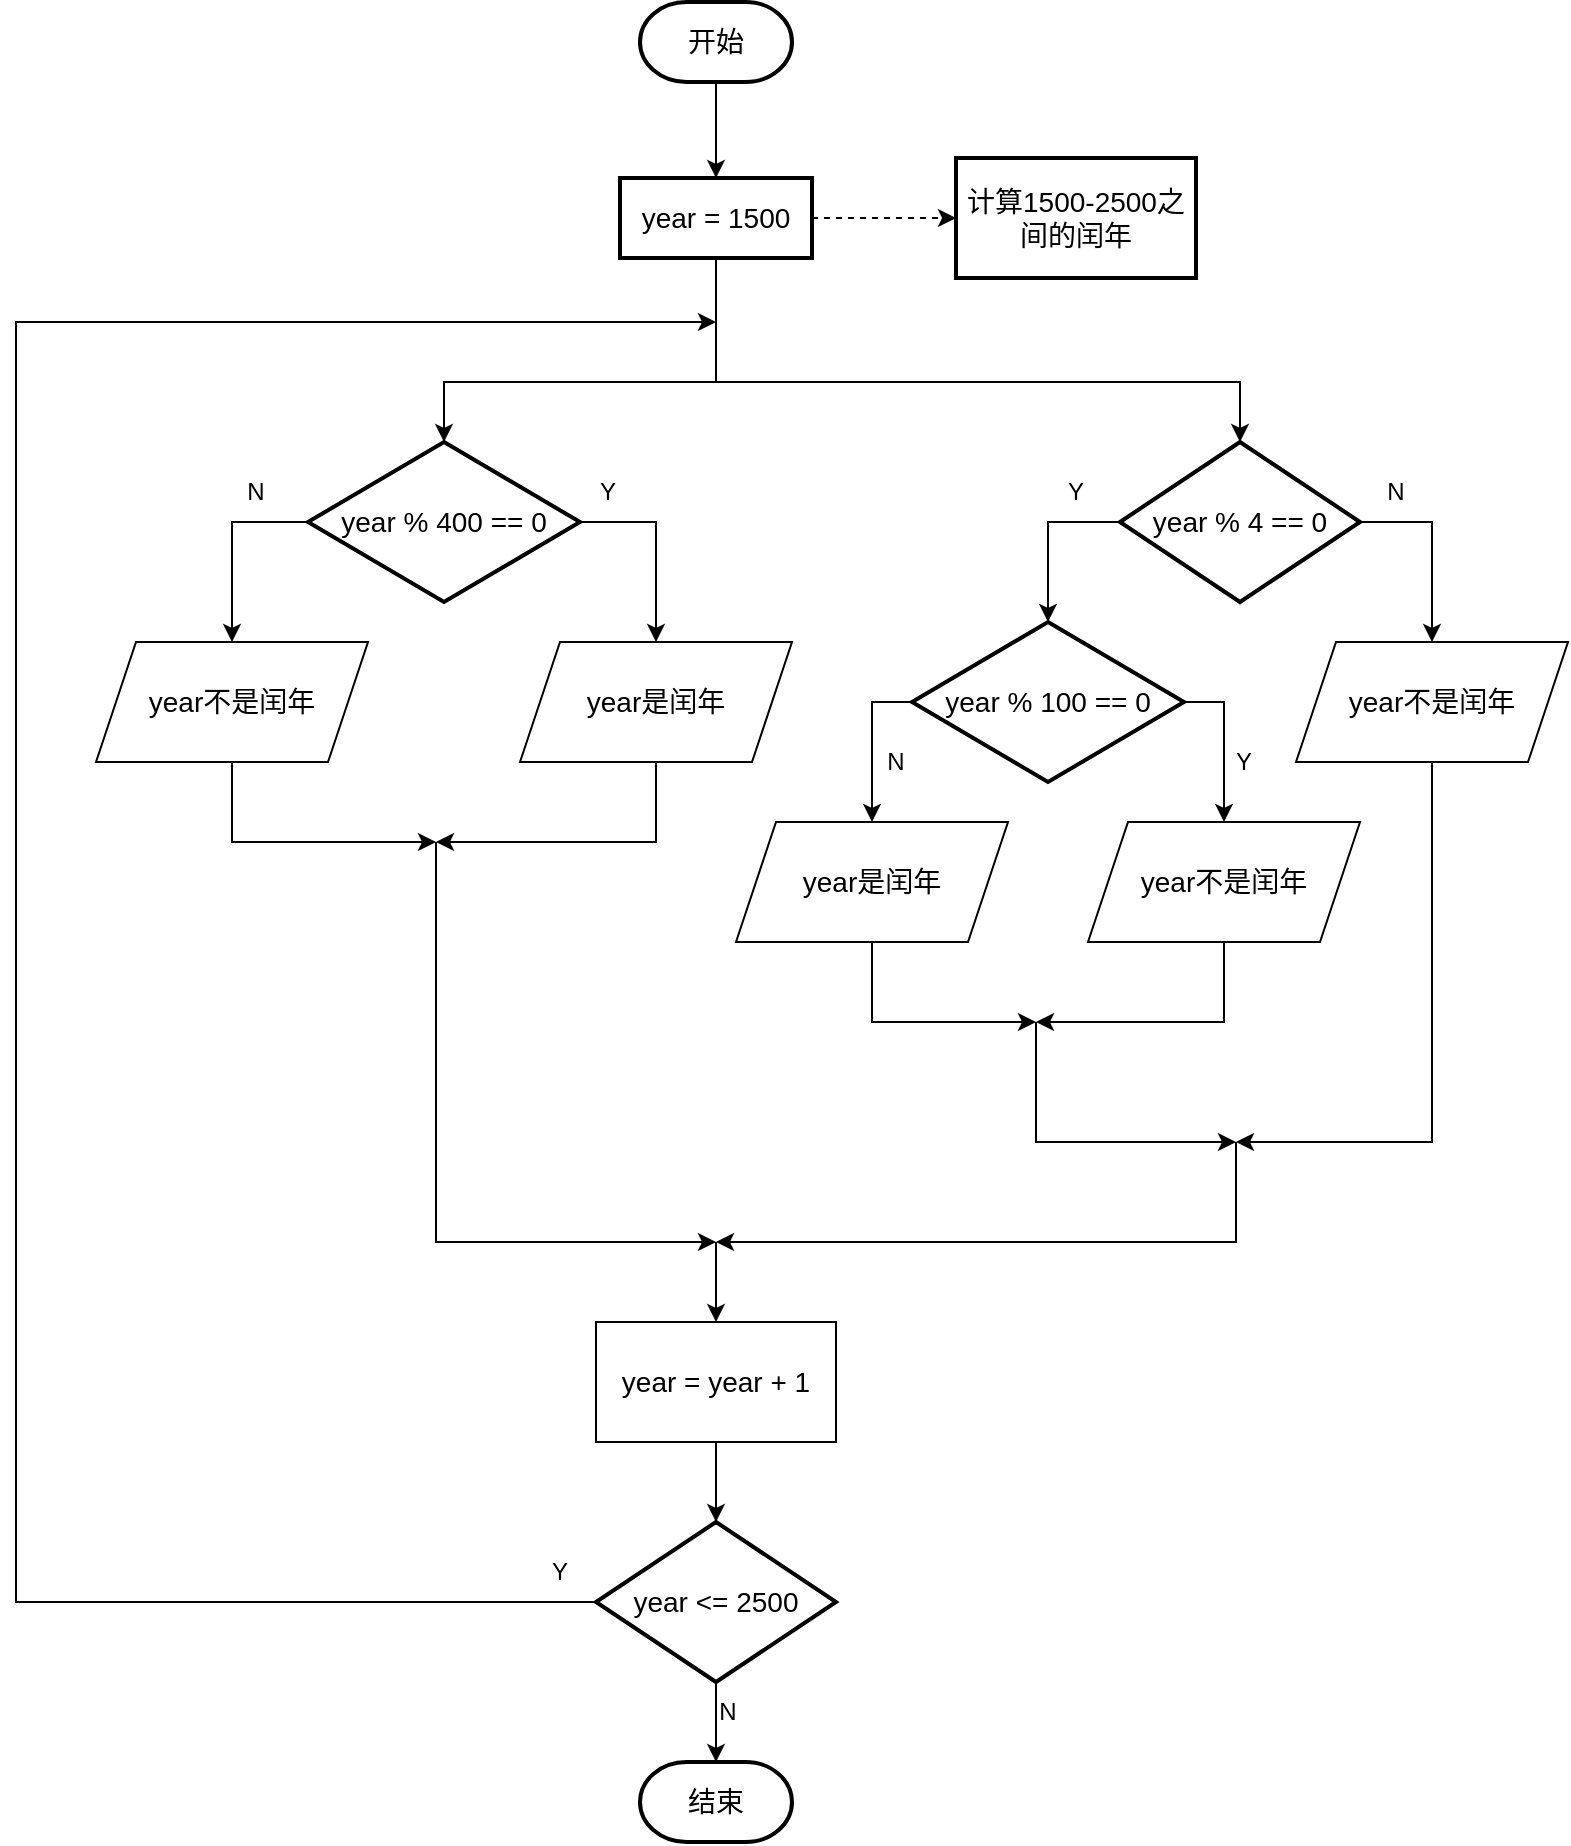 <mxfile version="24.5.3" type="device">
  <diagram name="Page-1" id="edf60f1a-56cd-e834-aa8a-f176f3a09ee4">
    <mxGraphModel dx="2144" dy="1482" grid="1" gridSize="10" guides="1" tooltips="1" connect="1" arrows="1" fold="1" page="1" pageScale="1" pageWidth="1700" pageHeight="1100" background="none" math="0" shadow="0">
      <root>
        <mxCell id="0" />
        <mxCell id="1" parent="0" />
        <mxCell id="tBe5qY0IO99lFesB7zk5-3" value="" style="edgeStyle=orthogonalEdgeStyle;rounded=0;orthogonalLoop=1;jettySize=auto;html=1;" parent="1" source="tBe5qY0IO99lFesB7zk5-1" target="tBe5qY0IO99lFesB7zk5-2" edge="1">
          <mxGeometry relative="1" as="geometry" />
        </mxCell>
        <mxCell id="tBe5qY0IO99lFesB7zk5-1" value="&lt;font style=&quot;font-size: 14px;&quot;&gt;开始&lt;/font&gt;" style="strokeWidth=2;html=1;shape=mxgraph.flowchart.terminator;whiteSpace=wrap;" parent="1" vertex="1">
          <mxGeometry x="382" y="140" width="76" height="40" as="geometry" />
        </mxCell>
        <mxCell id="FjtbGefPvMvmADfGHVeI-3" value="" style="edgeStyle=orthogonalEdgeStyle;rounded=0;orthogonalLoop=1;jettySize=auto;html=1;dashed=1;" parent="1" source="tBe5qY0IO99lFesB7zk5-2" target="FjtbGefPvMvmADfGHVeI-1" edge="1">
          <mxGeometry relative="1" as="geometry" />
        </mxCell>
        <mxCell id="FjtbGefPvMvmADfGHVeI-44" style="edgeStyle=orthogonalEdgeStyle;rounded=0;orthogonalLoop=1;jettySize=auto;html=1;exitX=0.5;exitY=1;exitDx=0;exitDy=0;entryX=0.5;entryY=0;entryDx=0;entryDy=0;" parent="1" source="tBe5qY0IO99lFesB7zk5-2" target="FjtbGefPvMvmADfGHVeI-28" edge="1">
          <mxGeometry relative="1" as="geometry">
            <Array as="points">
              <mxPoint x="420" y="330" />
              <mxPoint x="284" y="330" />
            </Array>
          </mxGeometry>
        </mxCell>
        <mxCell id="FjtbGefPvMvmADfGHVeI-46" style="edgeStyle=orthogonalEdgeStyle;rounded=0;orthogonalLoop=1;jettySize=auto;html=1;exitX=0.5;exitY=1;exitDx=0;exitDy=0;entryX=0.5;entryY=0;entryDx=0;entryDy=0;" parent="1" source="tBe5qY0IO99lFesB7zk5-2" target="FjtbGefPvMvmADfGHVeI-6" edge="1">
          <mxGeometry relative="1" as="geometry">
            <Array as="points">
              <mxPoint x="420" y="330" />
              <mxPoint x="682" y="330" />
            </Array>
          </mxGeometry>
        </mxCell>
        <mxCell id="tBe5qY0IO99lFesB7zk5-2" value="year = 1500" style="whiteSpace=wrap;html=1;strokeWidth=2;shadow=0;fontSize=14;" parent="1" vertex="1">
          <mxGeometry x="372" y="228" width="96" height="40" as="geometry" />
        </mxCell>
        <mxCell id="tBe5qY0IO99lFesB7zk5-30" value="&lt;font style=&quot;font-size: 14px;&quot;&gt;结束&lt;/font&gt;" style="strokeWidth=2;html=1;shape=mxgraph.flowchart.terminator;whiteSpace=wrap;" parent="1" vertex="1">
          <mxGeometry x="382" y="1020" width="76" height="40" as="geometry" />
        </mxCell>
        <mxCell id="FjtbGefPvMvmADfGHVeI-1" value="计算1500-2500之间的闰年" style="whiteSpace=wrap;html=1;fontSize=14;strokeWidth=2;shadow=0;" parent="1" vertex="1">
          <mxGeometry x="540" y="218" width="120" height="60" as="geometry" />
        </mxCell>
        <mxCell id="FjtbGefPvMvmADfGHVeI-16" value="" style="edgeStyle=orthogonalEdgeStyle;rounded=0;orthogonalLoop=1;jettySize=auto;html=1;exitX=0;exitY=0.5;exitDx=0;exitDy=0;" parent="1" source="FjtbGefPvMvmADfGHVeI-6" target="FjtbGefPvMvmADfGHVeI-17" edge="1">
          <mxGeometry relative="1" as="geometry">
            <mxPoint x="856" y="350" as="targetPoint" />
            <Array as="points">
              <mxPoint x="586" y="400" />
            </Array>
          </mxGeometry>
        </mxCell>
        <mxCell id="BeUegh_GBvcaUKjiyPJD-7" style="edgeStyle=orthogonalEdgeStyle;rounded=0;orthogonalLoop=1;jettySize=auto;html=1;exitX=1;exitY=0.5;exitDx=0;exitDy=0;entryX=0.5;entryY=0;entryDx=0;entryDy=0;" parent="1" source="FjtbGefPvMvmADfGHVeI-6" target="BeUegh_GBvcaUKjiyPJD-6" edge="1">
          <mxGeometry relative="1" as="geometry" />
        </mxCell>
        <mxCell id="FjtbGefPvMvmADfGHVeI-6" value="year % 4 == 0" style="rhombus;whiteSpace=wrap;html=1;fontSize=14;strokeWidth=2;shadow=0;" parent="1" vertex="1">
          <mxGeometry x="622" y="360" width="120" height="80" as="geometry" />
        </mxCell>
        <mxCell id="FjtbGefPvMvmADfGHVeI-76" style="edgeStyle=orthogonalEdgeStyle;rounded=0;orthogonalLoop=1;jettySize=auto;html=1;exitX=0.5;exitY=1;exitDx=0;exitDy=0;" parent="1" source="FjtbGefPvMvmADfGHVeI-11" edge="1">
          <mxGeometry relative="1" as="geometry">
            <mxPoint x="580" y="650" as="targetPoint" />
            <Array as="points">
              <mxPoint x="674" y="650" />
              <mxPoint x="580" y="650" />
            </Array>
          </mxGeometry>
        </mxCell>
        <mxCell id="FjtbGefPvMvmADfGHVeI-11" value="year不是闰年" style="shape=parallelogram;perimeter=parallelogramPerimeter;whiteSpace=wrap;html=1;fixedSize=1;fontSize=14;" parent="1" vertex="1">
          <mxGeometry x="606" y="550" width="136" height="60" as="geometry" />
        </mxCell>
        <mxCell id="FjtbGefPvMvmADfGHVeI-13" value="N" style="text;html=1;align=center;verticalAlign=middle;whiteSpace=wrap;rounded=0;" parent="1" vertex="1">
          <mxGeometry x="730" y="370" width="60" height="30" as="geometry" />
        </mxCell>
        <mxCell id="BeUegh_GBvcaUKjiyPJD-9" style="edgeStyle=orthogonalEdgeStyle;rounded=0;orthogonalLoop=1;jettySize=auto;html=1;exitX=0;exitY=0.5;exitDx=0;exitDy=0;entryX=0.5;entryY=0;entryDx=0;entryDy=0;" parent="1" source="FjtbGefPvMvmADfGHVeI-17" target="BeUegh_GBvcaUKjiyPJD-8" edge="1">
          <mxGeometry relative="1" as="geometry" />
        </mxCell>
        <mxCell id="FjtbGefPvMvmADfGHVeI-17" value="year % 100 == 0" style="rhombus;whiteSpace=wrap;html=1;fontSize=14;strokeWidth=2;shadow=0;" parent="1" vertex="1">
          <mxGeometry x="518" y="450" width="136" height="80" as="geometry" />
        </mxCell>
        <mxCell id="FjtbGefPvMvmADfGHVeI-27" style="edgeStyle=orthogonalEdgeStyle;rounded=0;orthogonalLoop=1;jettySize=auto;html=1;exitX=1;exitY=0.5;exitDx=0;exitDy=0;entryX=0.5;entryY=0;entryDx=0;entryDy=0;" parent="1" source="FjtbGefPvMvmADfGHVeI-17" target="FjtbGefPvMvmADfGHVeI-11" edge="1">
          <mxGeometry relative="1" as="geometry">
            <Array as="points" />
          </mxGeometry>
        </mxCell>
        <mxCell id="FjtbGefPvMvmADfGHVeI-20" value="Y" style="text;html=1;align=center;verticalAlign=middle;whiteSpace=wrap;rounded=0;" parent="1" vertex="1">
          <mxGeometry x="654" y="505" width="60" height="30" as="geometry" />
        </mxCell>
        <mxCell id="FjtbGefPvMvmADfGHVeI-53" style="edgeStyle=orthogonalEdgeStyle;rounded=0;orthogonalLoop=1;jettySize=auto;html=1;exitX=1;exitY=0.5;exitDx=0;exitDy=0;entryX=0.5;entryY=0;entryDx=0;entryDy=0;" parent="1" source="FjtbGefPvMvmADfGHVeI-28" target="FjtbGefPvMvmADfGHVeI-32" edge="1">
          <mxGeometry relative="1" as="geometry" />
        </mxCell>
        <mxCell id="FjtbGefPvMvmADfGHVeI-54" style="edgeStyle=orthogonalEdgeStyle;rounded=0;orthogonalLoop=1;jettySize=auto;html=1;exitX=0;exitY=0.5;exitDx=0;exitDy=0;entryX=0.5;entryY=0;entryDx=0;entryDy=0;" parent="1" source="FjtbGefPvMvmADfGHVeI-28" target="FjtbGefPvMvmADfGHVeI-48" edge="1">
          <mxGeometry relative="1" as="geometry" />
        </mxCell>
        <mxCell id="FjtbGefPvMvmADfGHVeI-28" value="year % 400 == 0" style="rhombus;whiteSpace=wrap;html=1;fontSize=14;strokeWidth=2;shadow=0;labelBackgroundColor=default;" parent="1" vertex="1">
          <mxGeometry x="216" y="360" width="136" height="80" as="geometry" />
        </mxCell>
        <mxCell id="BeUegh_GBvcaUKjiyPJD-3" style="edgeStyle=orthogonalEdgeStyle;rounded=0;orthogonalLoop=1;jettySize=auto;html=1;exitX=0.5;exitY=1;exitDx=0;exitDy=0;" parent="1" source="FjtbGefPvMvmADfGHVeI-32" edge="1">
          <mxGeometry relative="1" as="geometry">
            <mxPoint x="280" y="560" as="targetPoint" />
            <Array as="points">
              <mxPoint x="390" y="560" />
              <mxPoint x="280" y="560" />
            </Array>
          </mxGeometry>
        </mxCell>
        <mxCell id="FjtbGefPvMvmADfGHVeI-32" value="year是闰年" style="shape=parallelogram;perimeter=parallelogramPerimeter;whiteSpace=wrap;html=1;fixedSize=1;fontSize=14;" parent="1" vertex="1">
          <mxGeometry x="322" y="460" width="136" height="60" as="geometry" />
        </mxCell>
        <mxCell id="FjtbGefPvMvmADfGHVeI-35" value="Y" style="text;html=1;align=center;verticalAlign=middle;whiteSpace=wrap;rounded=0;" parent="1" vertex="1">
          <mxGeometry x="570" y="370" width="60" height="30" as="geometry" />
        </mxCell>
        <mxCell id="FjtbGefPvMvmADfGHVeI-36" value="N" style="text;html=1;align=center;verticalAlign=middle;whiteSpace=wrap;rounded=0;" parent="1" vertex="1">
          <mxGeometry x="480" y="505" width="60" height="30" as="geometry" />
        </mxCell>
        <mxCell id="FjtbGefPvMvmADfGHVeI-73" value="" style="edgeStyle=orthogonalEdgeStyle;rounded=0;orthogonalLoop=1;jettySize=auto;html=1;" parent="1" source="FjtbGefPvMvmADfGHVeI-39" target="FjtbGefPvMvmADfGHVeI-43" edge="1">
          <mxGeometry relative="1" as="geometry" />
        </mxCell>
        <mxCell id="FjtbGefPvMvmADfGHVeI-39" value="year = year + 1" style="whiteSpace=wrap;html=1;fontSize=14;" parent="1" vertex="1">
          <mxGeometry x="360" y="800" width="120" height="60" as="geometry" />
        </mxCell>
        <mxCell id="FjtbGefPvMvmADfGHVeI-64" value="" style="edgeStyle=orthogonalEdgeStyle;rounded=0;orthogonalLoop=1;jettySize=auto;html=1;exitX=0.5;exitY=1;exitDx=0;exitDy=0;" parent="1" source="FjtbGefPvMvmADfGHVeI-43" target="tBe5qY0IO99lFesB7zk5-30" edge="1">
          <mxGeometry relative="1" as="geometry" />
        </mxCell>
        <mxCell id="FjtbGefPvMvmADfGHVeI-66" style="edgeStyle=orthogonalEdgeStyle;rounded=0;orthogonalLoop=1;jettySize=auto;html=1;exitX=0;exitY=0.5;exitDx=0;exitDy=0;" parent="1" source="FjtbGefPvMvmADfGHVeI-43" edge="1">
          <mxGeometry relative="1" as="geometry">
            <mxPoint x="420" y="300" as="targetPoint" />
            <Array as="points">
              <mxPoint x="70" y="940" />
              <mxPoint x="70" y="300" />
            </Array>
          </mxGeometry>
        </mxCell>
        <mxCell id="FjtbGefPvMvmADfGHVeI-43" value="year &amp;lt;= 2500" style="rhombus;whiteSpace=wrap;html=1;fontSize=14;strokeWidth=2;shadow=0;" parent="1" vertex="1">
          <mxGeometry x="360" y="900" width="120" height="80" as="geometry" />
        </mxCell>
        <mxCell id="BeUegh_GBvcaUKjiyPJD-4" style="edgeStyle=orthogonalEdgeStyle;rounded=0;orthogonalLoop=1;jettySize=auto;html=1;exitX=0.5;exitY=1;exitDx=0;exitDy=0;" parent="1" source="FjtbGefPvMvmADfGHVeI-48" edge="1">
          <mxGeometry relative="1" as="geometry">
            <mxPoint x="280" y="560" as="targetPoint" />
            <Array as="points">
              <mxPoint x="178" y="560" />
              <mxPoint x="280" y="560" />
            </Array>
          </mxGeometry>
        </mxCell>
        <mxCell id="FjtbGefPvMvmADfGHVeI-48" value="year不是闰年" style="shape=parallelogram;perimeter=parallelogramPerimeter;whiteSpace=wrap;html=1;fixedSize=1;fontSize=14;" parent="1" vertex="1">
          <mxGeometry x="110" y="460" width="136" height="60" as="geometry" />
        </mxCell>
        <mxCell id="FjtbGefPvMvmADfGHVeI-55" value="Y" style="text;html=1;align=center;verticalAlign=middle;whiteSpace=wrap;rounded=0;" parent="1" vertex="1">
          <mxGeometry x="336" y="370" width="60" height="30" as="geometry" />
        </mxCell>
        <mxCell id="FjtbGefPvMvmADfGHVeI-57" value="N" style="text;html=1;align=center;verticalAlign=middle;whiteSpace=wrap;rounded=0;" parent="1" vertex="1">
          <mxGeometry x="160" y="370" width="60" height="30" as="geometry" />
        </mxCell>
        <mxCell id="FjtbGefPvMvmADfGHVeI-65" value="N" style="text;html=1;align=center;verticalAlign=middle;whiteSpace=wrap;rounded=0;" parent="1" vertex="1">
          <mxGeometry x="396" y="980" width="60" height="30" as="geometry" />
        </mxCell>
        <mxCell id="FjtbGefPvMvmADfGHVeI-68" value="Y" style="text;html=1;align=center;verticalAlign=middle;whiteSpace=wrap;rounded=0;" parent="1" vertex="1">
          <mxGeometry x="312" y="910" width="60" height="30" as="geometry" />
        </mxCell>
        <mxCell id="BeUegh_GBvcaUKjiyPJD-12" style="edgeStyle=orthogonalEdgeStyle;rounded=0;orthogonalLoop=1;jettySize=auto;html=1;exitX=0.5;exitY=1;exitDx=0;exitDy=0;" parent="1" source="BeUegh_GBvcaUKjiyPJD-6" edge="1">
          <mxGeometry relative="1" as="geometry">
            <mxPoint x="680" y="710" as="targetPoint" />
            <Array as="points">
              <mxPoint x="778" y="710" />
            </Array>
          </mxGeometry>
        </mxCell>
        <mxCell id="BeUegh_GBvcaUKjiyPJD-6" value="year不是闰年" style="shape=parallelogram;perimeter=parallelogramPerimeter;whiteSpace=wrap;html=1;fixedSize=1;fontSize=14;" parent="1" vertex="1">
          <mxGeometry x="710" y="460" width="136" height="60" as="geometry" />
        </mxCell>
        <mxCell id="BeUegh_GBvcaUKjiyPJD-11" style="edgeStyle=orthogonalEdgeStyle;rounded=0;orthogonalLoop=1;jettySize=auto;html=1;exitX=0.5;exitY=1;exitDx=0;exitDy=0;" parent="1" source="BeUegh_GBvcaUKjiyPJD-8" edge="1">
          <mxGeometry relative="1" as="geometry">
            <mxPoint x="580" y="650" as="targetPoint" />
            <Array as="points">
              <mxPoint x="498" y="650" />
              <mxPoint x="580" y="650" />
            </Array>
          </mxGeometry>
        </mxCell>
        <mxCell id="BeUegh_GBvcaUKjiyPJD-8" value="year是闰年" style="shape=parallelogram;perimeter=parallelogramPerimeter;whiteSpace=wrap;html=1;fixedSize=1;fontSize=14;" parent="1" vertex="1">
          <mxGeometry x="430" y="550" width="136" height="60" as="geometry" />
        </mxCell>
        <mxCell id="BeUegh_GBvcaUKjiyPJD-10" value="" style="endArrow=classic;html=1;rounded=0;" parent="1" edge="1">
          <mxGeometry width="50" height="50" relative="1" as="geometry">
            <mxPoint x="280" y="560" as="sourcePoint" />
            <mxPoint x="420" y="760" as="targetPoint" />
            <Array as="points">
              <mxPoint x="280" y="760" />
            </Array>
          </mxGeometry>
        </mxCell>
        <mxCell id="BeUegh_GBvcaUKjiyPJD-13" value="" style="endArrow=classic;html=1;rounded=0;" parent="1" edge="1">
          <mxGeometry width="50" height="50" relative="1" as="geometry">
            <mxPoint x="580" y="650" as="sourcePoint" />
            <mxPoint x="680" y="710" as="targetPoint" />
            <Array as="points">
              <mxPoint x="580" y="710" />
            </Array>
          </mxGeometry>
        </mxCell>
        <mxCell id="BeUegh_GBvcaUKjiyPJD-16" value="" style="endArrow=classic;html=1;rounded=0;" parent="1" edge="1">
          <mxGeometry width="50" height="50" relative="1" as="geometry">
            <mxPoint x="680" y="710" as="sourcePoint" />
            <mxPoint x="420" y="760" as="targetPoint" />
            <Array as="points">
              <mxPoint x="680" y="760" />
            </Array>
          </mxGeometry>
        </mxCell>
        <mxCell id="BeUegh_GBvcaUKjiyPJD-17" value="" style="endArrow=classic;html=1;rounded=0;entryX=0.5;entryY=0;entryDx=0;entryDy=0;" parent="1" target="FjtbGefPvMvmADfGHVeI-39" edge="1">
          <mxGeometry width="50" height="50" relative="1" as="geometry">
            <mxPoint x="420" y="760" as="sourcePoint" />
            <mxPoint x="370" y="780" as="targetPoint" />
          </mxGeometry>
        </mxCell>
      </root>
    </mxGraphModel>
  </diagram>
</mxfile>
